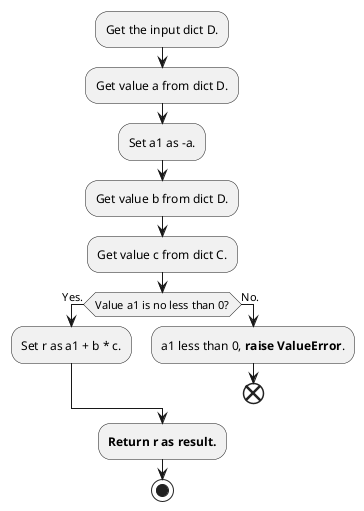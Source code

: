 @startuml

:Get the input dict D.;

:Get value a from dict D.;
:Set a1 as -a.;

:Get value b from dict D.;
:Get value c from dict C.;

if (Value a1 is no less than 0?) then (Yes.)
    :Set r as a1 + b * c.;
else (No.)
    :a1 less than 0, **raise ValueError**.;
    end
endif

:**Return r as result.**;

stop

@enduml